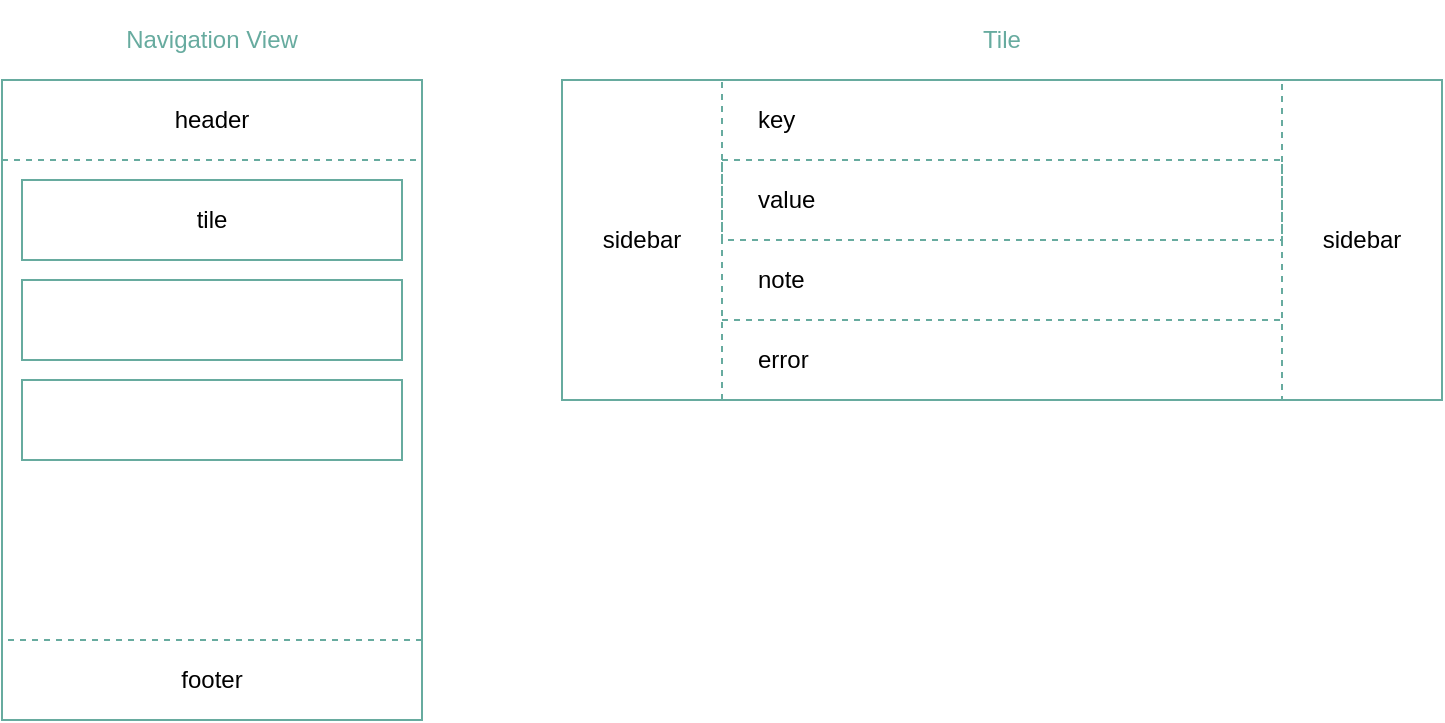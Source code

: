 <mxfile version="24.7.7">
  <diagram name="Page-1" id="p2ym82j-yzsUY-9wzpua">
    <mxGraphModel dx="773" dy="708" grid="1" gridSize="10" guides="1" tooltips="1" connect="1" arrows="1" fold="1" page="1" pageScale="1" pageWidth="850" pageHeight="1100" math="0" shadow="0">
      <root>
        <mxCell id="0" />
        <mxCell id="1" parent="0" />
        <mxCell id="jnz21FEV_imdLYysSnnx-23" value="" style="rounded=0;whiteSpace=wrap;html=1;fontSize=24;align=left;fillColor=none;strokeColor=#67AB9F;" vertex="1" parent="1">
          <mxGeometry x="40" y="40" width="210" height="320" as="geometry" />
        </mxCell>
        <mxCell id="jnz21FEV_imdLYysSnnx-13" value="" style="rounded=0;whiteSpace=wrap;html=1;fillColor=none;strokeColor=#67AB9F;fontSize=12;fontColor=#000000;" vertex="1" parent="1">
          <mxGeometry x="320" y="40" width="440" height="160" as="geometry" />
        </mxCell>
        <mxCell id="jnz21FEV_imdLYysSnnx-14" value="" style="rounded=0;whiteSpace=wrap;html=1;fontSize=12;align=left;fillColor=none;strokeColor=#67AB9F;dashed=1;fontColor=#000000;" vertex="1" parent="1">
          <mxGeometry x="400" y="40" width="280" height="160" as="geometry" />
        </mxCell>
        <mxCell id="jnz21FEV_imdLYysSnnx-22" value="" style="rounded=0;whiteSpace=wrap;html=1;fontSize=24;align=left;fillColor=none;strokeColor=#67AB9F;dashed=1;" vertex="1" parent="1">
          <mxGeometry x="40" y="80" width="210" height="240" as="geometry" />
        </mxCell>
        <mxCell id="jnz21FEV_imdLYysSnnx-25" value="tile" style="rounded=0;whiteSpace=wrap;html=1;fontSize=12;align=center;fillColor=none;strokeColor=#67AB9F;" vertex="1" parent="1">
          <mxGeometry x="50" y="90" width="190" height="40" as="geometry" />
        </mxCell>
        <mxCell id="jnz21FEV_imdLYysSnnx-26" value="" style="rounded=0;whiteSpace=wrap;html=1;fontSize=24;align=left;fillColor=none;strokeColor=#67AB9F;" vertex="1" parent="1">
          <mxGeometry x="50" y="140" width="190" height="40" as="geometry" />
        </mxCell>
        <mxCell id="jnz21FEV_imdLYysSnnx-27" value="" style="rounded=0;whiteSpace=wrap;html=1;fontSize=24;align=left;fillColor=none;strokeColor=#67AB9F;" vertex="1" parent="1">
          <mxGeometry x="50" y="190" width="190" height="40" as="geometry" />
        </mxCell>
        <mxCell id="jnz21FEV_imdLYysSnnx-28" value="&lt;font style=&quot;font-size: 12px;&quot;&gt;header&lt;/font&gt;" style="rounded=0;whiteSpace=wrap;html=1;fontSize=24;align=center;fillColor=none;strokeColor=none;verticalAlign=middle;spacingBottom=8;" vertex="1" parent="1">
          <mxGeometry x="40" y="40" width="210" height="40" as="geometry" />
        </mxCell>
        <mxCell id="jnz21FEV_imdLYysSnnx-29" value="&lt;font style=&quot;font-size: 12px;&quot;&gt;footer&lt;/font&gt;" style="rounded=0;whiteSpace=wrap;html=1;fontSize=24;align=center;fillColor=none;strokeColor=none;verticalAlign=middle;spacingBottom=8;" vertex="1" parent="1">
          <mxGeometry x="40" y="320" width="210" height="40" as="geometry" />
        </mxCell>
        <mxCell id="jnz21FEV_imdLYysSnnx-30" value="&lt;font style=&quot;font-size: 12px;&quot;&gt;sidebar&lt;/font&gt;" style="rounded=0;whiteSpace=wrap;html=1;fontSize=24;align=center;fillColor=none;strokeColor=none;verticalAlign=middle;spacingBottom=8;" vertex="1" parent="1">
          <mxGeometry x="320" y="100" width="80" height="40" as="geometry" />
        </mxCell>
        <mxCell id="jnz21FEV_imdLYysSnnx-31" value="&lt;font style=&quot;font-size: 12px;&quot;&gt;key&lt;/font&gt;" style="rounded=0;whiteSpace=wrap;html=1;fontSize=24;align=left;fillColor=none;strokeColor=none;verticalAlign=middle;spacingBottom=8;spacingLeft=16;" vertex="1" parent="1">
          <mxGeometry x="400" y="40" width="280" height="40" as="geometry" />
        </mxCell>
        <mxCell id="jnz21FEV_imdLYysSnnx-32" value="&lt;font style=&quot;font-size: 12px;&quot;&gt;value&lt;/font&gt;" style="rounded=0;whiteSpace=wrap;html=1;fontSize=24;align=left;fillColor=none;strokeColor=#67AB9F;verticalAlign=middle;spacingBottom=8;dashed=1;spacingLeft=16;" vertex="1" parent="1">
          <mxGeometry x="400" y="80" width="280" height="40" as="geometry" />
        </mxCell>
        <mxCell id="jnz21FEV_imdLYysSnnx-33" value="&lt;font style=&quot;font-size: 12px;&quot;&gt;note&lt;/font&gt;" style="rounded=0;whiteSpace=wrap;html=1;fontSize=24;align=left;fillColor=none;strokeColor=none;verticalAlign=middle;spacingBottom=8;dashed=1;spacingLeft=16;" vertex="1" parent="1">
          <mxGeometry x="400" y="120" width="280" height="40" as="geometry" />
        </mxCell>
        <mxCell id="jnz21FEV_imdLYysSnnx-35" value="&lt;font style=&quot;font-size: 12px;&quot;&gt;error&lt;/font&gt;" style="rounded=0;whiteSpace=wrap;html=1;fontSize=24;align=left;fillColor=none;strokeColor=#67AB9F;verticalAlign=middle;spacingBottom=8;dashed=1;spacingLeft=16;" vertex="1" parent="1">
          <mxGeometry x="400" y="160" width="280" height="40" as="geometry" />
        </mxCell>
        <mxCell id="jnz21FEV_imdLYysSnnx-36" value="&lt;font style=&quot;font-size: 12px;&quot;&gt;sidebar&lt;/font&gt;" style="rounded=0;whiteSpace=wrap;html=1;fontSize=24;align=center;fillColor=none;strokeColor=none;verticalAlign=middle;spacingBottom=8;" vertex="1" parent="1">
          <mxGeometry x="680" y="100" width="80" height="40" as="geometry" />
        </mxCell>
        <mxCell id="jnz21FEV_imdLYysSnnx-42" value="&lt;font style=&quot;font-size: 12px;&quot;&gt;Navigation View&lt;/font&gt;" style="rounded=0;whiteSpace=wrap;html=1;fontSize=24;align=center;fillColor=none;strokeColor=none;verticalAlign=middle;spacingBottom=8;fontColor=#67AB9F;" vertex="1" parent="1">
          <mxGeometry x="40" width="210" height="40" as="geometry" />
        </mxCell>
        <mxCell id="jnz21FEV_imdLYysSnnx-43" value="&lt;font style=&quot;font-size: 12px;&quot;&gt;Tile&lt;/font&gt;" style="rounded=0;whiteSpace=wrap;html=1;fontSize=24;align=center;fillColor=none;strokeColor=none;verticalAlign=middle;spacingBottom=8;fontColor=#67AB9F;" vertex="1" parent="1">
          <mxGeometry x="320" width="440" height="40" as="geometry" />
        </mxCell>
      </root>
    </mxGraphModel>
  </diagram>
</mxfile>
